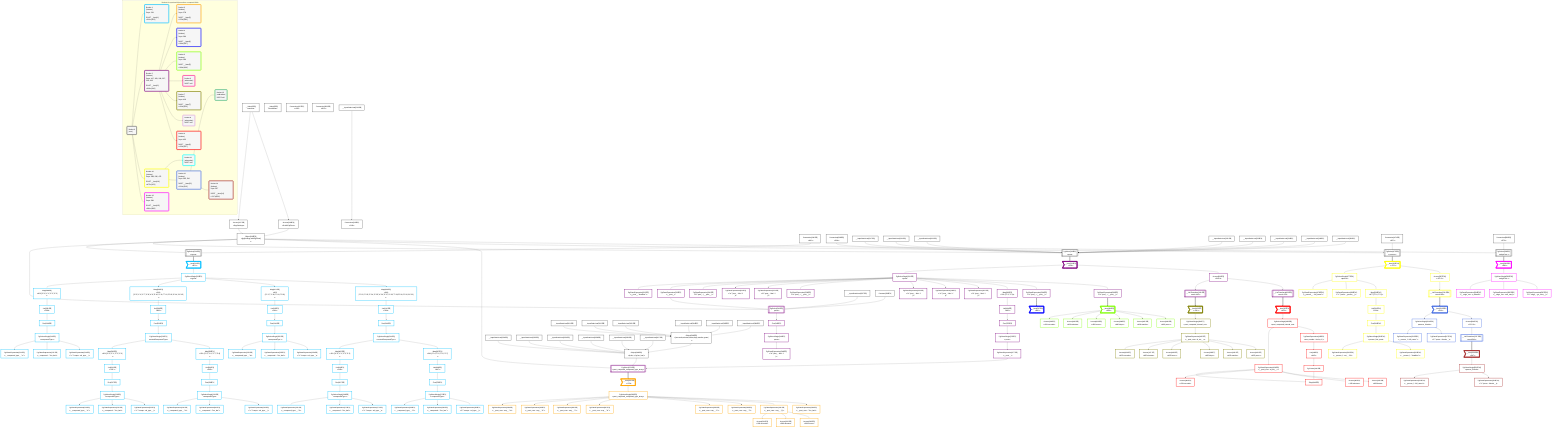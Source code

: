 graph TD
    classDef path fill:#eee,stroke:#000,color:#000
    classDef plan fill:#fff,stroke-width:3px,color:#000
    classDef itemplan fill:#fff,stroke-width:6px,color:#000
    classDef sideeffectplan fill:#f00,stroke-width:6px,color:#000
    classDef bucket fill:#f6f6f6,color:#000,stroke-width:6px,text-align:left


    %% define steps
    __Value3["__Value[3∈0]<br />ᐸcontextᐳ"]:::plan
    __Value5["__Value[5∈0]<br />ᐸrootValueᐳ"]:::plan
    Access197["Access[197∈0]<br />ᐸ3.pgSettingsᐳ"]:::plan
    Access198["Access[198∈0]<br />ᐸ3.withPgClientᐳ"]:::plan
    Object199["Object[199∈0]<br />ᐸ{pgSettings,withPgClient}ᐳ"]:::plan
    Connection200["Connection[200∈0]<br />ᐸ196ᐳ"]:::plan
    PgSelect201[["PgSelect[201∈0]<br />ᐸtypesᐳ"]]:::plan
    __Item202>"__Item[202∈1]<br />ᐸ201ᐳ"]:::itemplan
    PgSelectSingle203["PgSelectSingle[203∈1]<br />ᐸtypesᐳ"]:::plan
    Map588["Map[588∈1]<br />ᐸ203:{”0”:0,”1”:1,”2”:2,”3”:3}ᐳ"]:::plan
    List589["List[589∈1]<br />ᐸ588ᐳ"]:::plan
    First209["First[209∈1]"]:::plan
    PgSelectSingle210["PgSelectSingle[210∈1]<br />ᐸcompoundTypeᐳ"]:::plan
    PgClassExpression211["PgClassExpression[211∈1]<br />ᐸ__compound_type__.”a”ᐳ"]:::plan
    PgClassExpression212["PgClassExpression[212∈1]<br />ᐸ__compound....”foo_bar”ᐳ"]:::plan
    PgClassExpression214["PgClassExpression[214∈1]<br />ᐸ”c”.”compo...nd_type__)ᐳ"]:::plan
    Map598["Map[598∈1]<br />ᐸ203:{”0”:5,”1”:6,”2”:7,”3”:8,”4”:9,”5”:10,”6”:11,”7”:12,”8”:13,”9”:14,”10”:15}ᐳ"]:::plan
    List599["List[599∈1]<br />ᐸ598ᐳ"]:::plan
    First220["First[220∈1]"]:::plan
    PgSelectSingle221["PgSelectSingle[221∈1]<br />ᐸnestedCompoundTypeᐳ"]:::plan
    Map592["Map[592∈1]<br />ᐸ221:{”0”:0,”1”:1,”2”:2,”3”:3}ᐳ"]:::plan
    List593["List[593∈1]<br />ᐸ592ᐳ"]:::plan
    First227["First[227∈1]"]:::plan
    PgSelectSingle228["PgSelectSingle[228∈1]<br />ᐸcompoundTypeᐳ"]:::plan
    PgClassExpression229["PgClassExpression[229∈1]<br />ᐸ__compound_type__.”a”ᐳ"]:::plan
    PgClassExpression230["PgClassExpression[230∈1]<br />ᐸ__compound....”foo_bar”ᐳ"]:::plan
    PgClassExpression232["PgClassExpression[232∈1]<br />ᐸ”c”.”compo...nd_type__)ᐳ"]:::plan
    Map595["Map[595∈1]<br />ᐸ221:{”0”:5,”1”:6,”2”:7,”3”:8}ᐳ"]:::plan
    List596["List[596∈1]<br />ᐸ595ᐳ"]:::plan
    First238["First[238∈1]"]:::plan
    PgSelectSingle239["PgSelectSingle[239∈1]<br />ᐸcompoundTypeᐳ"]:::plan
    PgClassExpression240["PgClassExpression[240∈1]<br />ᐸ__compound_type__.”a”ᐳ"]:::plan
    PgClassExpression241["PgClassExpression[241∈1]<br />ᐸ__compound....”foo_bar”ᐳ"]:::plan
    PgClassExpression243["PgClassExpression[243∈1]<br />ᐸ”c”.”compo...nd_type__)ᐳ"]:::plan
    Map601["Map[601∈1]<br />ᐸ203:{”0”:17,”1”:18,”2”:19,”3”:20}ᐳ"]:::plan
    List602["List[602∈1]<br />ᐸ601ᐳ"]:::plan
    First249["First[249∈1]"]:::plan
    PgSelectSingle250["PgSelectSingle[250∈1]<br />ᐸcompoundTypeᐳ"]:::plan
    PgClassExpression251["PgClassExpression[251∈1]<br />ᐸ__compound_type__.”a”ᐳ"]:::plan
    PgClassExpression252["PgClassExpression[252∈1]<br />ᐸ__compound....”foo_bar”ᐳ"]:::plan
    PgClassExpression254["PgClassExpression[254∈1]<br />ᐸ”c”.”compo...nd_type__)ᐳ"]:::plan
    Map609["Map[609∈1]<br />ᐸ203:{”0”:22,”1”:23,”2”:24,”3”:25,”4”:26,”5”:27,”6”:28,”7”:29,”8”:30,”9”:31,”10”:32}ᐳ"]:::plan
    List610["List[610∈1]<br />ᐸ609ᐳ"]:::plan
    First260["First[260∈1]"]:::plan
    PgSelectSingle261["PgSelectSingle[261∈1]<br />ᐸnestedCompoundTypeᐳ"]:::plan
    Map605["Map[605∈1]<br />ᐸ261:{”0”:0,”1”:1,”2”:2,”3”:3}ᐳ"]:::plan
    List606["List[606∈1]<br />ᐸ605ᐳ"]:::plan
    First267["First[267∈1]"]:::plan
    PgSelectSingle268["PgSelectSingle[268∈1]<br />ᐸcompoundTypeᐳ"]:::plan
    PgClassExpression269["PgClassExpression[269∈1]<br />ᐸ__compound_type__.”a”ᐳ"]:::plan
    PgClassExpression270["PgClassExpression[270∈1]<br />ᐸ__compound....”foo_bar”ᐳ"]:::plan
    PgClassExpression272["PgClassExpression[272∈1]<br />ᐸ”c”.”compo...nd_type__)ᐳ"]:::plan
    Map607["Map[607∈1]<br />ᐸ261:{”0”:4,”1”:5,”2”:6,”3”:7}ᐳ"]:::plan
    List608["List[608∈1]<br />ᐸ607ᐳ"]:::plan
    First278["First[278∈1]"]:::plan
    PgSelectSingle279["PgSelectSingle[279∈1]<br />ᐸcompoundTypeᐳ"]:::plan
    PgClassExpression280["PgClassExpression[280∈1]<br />ᐸ__compound_type__.”a”ᐳ"]:::plan
    PgClassExpression281["PgClassExpression[281∈1]<br />ᐸ__compound....”foo_bar”ᐳ"]:::plan
    PgClassExpression283["PgClassExpression[283∈1]<br />ᐸ”c”.”compo...nd_type__)ᐳ"]:::plan
    Connection308["Connection[308∈0]<br />ᐸ304ᐳ"]:::plan
    __InputStaticLeaf317["__InputStaticLeaf[317∈0]"]:::plan
    __InputStaticLeaf321["__InputStaticLeaf[321∈0]"]:::plan
    __InputStaticLeaf322["__InputStaticLeaf[322∈0]"]:::plan
    __InputStaticLeaf329["__InputStaticLeaf[329∈0]"]:::plan
    __InputStaticLeaf333["__InputStaticLeaf[333∈0]"]:::plan
    __InputStaticLeaf334["__InputStaticLeaf[334∈0]"]:::plan
    __InputStaticLeaf349["__InputStaticLeaf[349∈0]"]:::plan
    __InputStaticLeaf350["__InputStaticLeaf[350∈0]"]:::plan
    PgSelect309[["PgSelect[309∈0]<br />ᐸpostᐳ"]]:::plan
    __Item310>"__Item[310∈2]<br />ᐸ309ᐳ"]:::itemplan
    PgSelectSingle311["PgSelectSingle[311∈2]<br />ᐸpostᐳ"]:::plan
    PgClassExpression312["PgClassExpression[312∈2]<br />ᐸ__post__.”headline”ᐳ"]:::plan
    PgClassExpression315["PgClassExpression[315∈2]<br />ᐸ__post__ᐳ"]:::plan
    PgClassExpression316["PgClassExpression[316∈2]<br />ᐸ”a”.”post_...(__post__)ᐳ"]:::plan
    PgClassExpression320["PgClassExpression[320∈2]<br />ᐸ”a”.”post_...lder! */<br />)ᐳ"]:::plan
    PgClassExpression324["PgClassExpression[324∈2]<br />ᐸ”a”.”post_...lder! */<br />)ᐳ"]:::plan
    PgClassExpression328["PgClassExpression[328∈2]<br />ᐸ”a”.”post_...(__post__)ᐳ"]:::plan
    PgClassExpression332["PgClassExpression[332∈2]<br />ᐸ”a”.”post_...lder! */<br />)ᐳ"]:::plan
    PgClassExpression336["PgClassExpression[336∈2]<br />ᐸ”a”.”post_...lder! */<br />)ᐳ"]:::plan
    __InputStaticLeaf337["__InputStaticLeaf[337∈0]"]:::plan
    Constant339["Constant[339∈0]"]:::plan
    PgSelect341[["PgSelect[341∈2]<br />ᐸpostᐳ"]]:::plan
    First345["First[345∈2]"]:::plan
    PgSelectSingle346["PgSelectSingle[346∈2]<br />ᐸpostᐳ"]:::plan
    PgClassExpression348["PgClassExpression[348∈2]<br />ᐸ”a”.”post_...lder! */<br />)ᐳ"]:::plan
    PgClassExpression352["PgClassExpression[352∈2]<br />ᐸ”a”.”post_...lder! */<br />)ᐳ"]:::plan
    __InputStaticLeaf354["__InputStaticLeaf[354∈0]"]:::plan
    __InputStaticLeaf355["__InputStaticLeaf[355∈0]"]:::plan
    __InputStaticLeaf356["__InputStaticLeaf[356∈0]"]:::plan
    __InputStaticLeaf358["__InputStaticLeaf[358∈0]"]:::plan
    __InputStaticLeaf359["__InputStaticLeaf[359∈0]"]:::plan
    __InputStaticLeaf361["__InputStaticLeaf[361∈0]"]:::plan
    __InputStaticLeaf362["__InputStaticLeaf[362∈0]"]:::plan
    __InputStaticLeaf363["__InputStaticLeaf[363∈0]"]:::plan
    __InputStaticLeaf364["__InputStaticLeaf[364∈0]"]:::plan
    __InputStaticLeaf365["__InputStaticLeaf[365∈0]"]:::plan
    __InputStaticLeaf366["__InputStaticLeaf[366∈0]"]:::plan
    __InputStaticLeaf367["__InputStaticLeaf[367∈0]"]:::plan
    Object369["Object[369∈0]<br />ᐸ{seconds,minutes,hours,days,months,years}ᐳ"]:::plan
    Object368["Object[368∈0]<br />ᐸ{a,b,c,e,f,g,foo_bar}ᐳ"]:::plan
    Map603["Map[603∈2]<br />ᐸ311:{”0”:3,”1”:4}ᐳ"]:::plan
    List604["List[604∈2]<br />ᐸ603ᐳ"]:::plan
    First375["First[375∈2]"]:::plan
    PgSelectSingle376["PgSelectSingle[376∈2]<br />ᐸpostᐳ"]:::plan
    PgClassExpression377["PgClassExpression[377∈2]<br />ᐸ__post__ᐳ"]:::plan
    PgSelect378[["PgSelect[378∈2]<br />ᐸpost_computed_compound_type_arrayᐳ"]]:::plan
    __Item382>"__Item[382∈3]<br />ᐸ378ᐳ"]:::itemplan
    PgSelectSingle383["PgSelectSingle[383∈3]<br />ᐸpost_computed_compound_type_arrayᐳ"]:::plan
    PgClassExpression384["PgClassExpression[384∈3]<br />ᐸ__post_com...rray__.”a”ᐳ"]:::plan
    PgClassExpression385["PgClassExpression[385∈3]<br />ᐸ__post_com...rray__.”b”ᐳ"]:::plan
    PgClassExpression386["PgClassExpression[386∈3]<br />ᐸ__post_com...rray__.”c”ᐳ"]:::plan
    PgClassExpression387["PgClassExpression[387∈3]<br />ᐸ__post_com...rray__.”d”ᐳ"]:::plan
    PgClassExpression388["PgClassExpression[388∈3]<br />ᐸ__post_com...rray__.”e”ᐳ"]:::plan
    PgClassExpression389["PgClassExpression[389∈3]<br />ᐸ__post_com...rray__.”f”ᐳ"]:::plan
    PgClassExpression390["PgClassExpression[390∈3]<br />ᐸ__post_com...rray__.”g”ᐳ"]:::plan
    Access391["Access[391∈3]<br />ᐸ390.secondsᐳ"]:::plan
    Access392["Access[392∈3]<br />ᐸ390.minutesᐳ"]:::plan
    Access393["Access[393∈3]<br />ᐸ390.hoursᐳ"]:::plan
    PgClassExpression394["PgClassExpression[394∈3]<br />ᐸ__post_com....”foo_bar”ᐳ"]:::plan
    PgClassExpression396["PgClassExpression[396∈2]<br />ᐸ”a”.”post_...(__post__)ᐳ"]:::plan
    __Item397>"__Item[397∈4]<br />ᐸ396ᐳ"]:::itemplan
    PgClassExpression399["PgClassExpression[399∈2]<br />ᐸ”a”.”post_...(__post__)ᐳ"]:::plan
    __Item400>"__Item[400∈5]<br />ᐸ399ᐳ"]:::itemplan
    Access401["Access[401∈5]<br />ᐸ400.secondsᐳ"]:::plan
    Access402["Access[402∈5]<br />ᐸ400.minutesᐳ"]:::plan
    Access403["Access[403∈5]<br />ᐸ400.hoursᐳ"]:::plan
    Access404["Access[404∈5]<br />ᐸ400.daysᐳ"]:::plan
    Access405["Access[405∈5]<br />ᐸ400.monthsᐳ"]:::plan
    Access406["Access[406∈5]<br />ᐸ400.yearsᐳ"]:::plan
    Connection417["Connection[417∈0]<br />ᐸ413ᐳ"]:::plan
    Access600["Access[600∈2]<br />ᐸ310.0ᐳ"]:::plan
    __ListTransform419[["__ListTransform[419∈2]<br />ᐸeach:418ᐳ"]]:::plan
    __Item423>"__Item[423∈7]<br />ᐸ419ᐳ"]:::itemplan
    PgSelectSingle424["PgSelectSingle[424∈7]<br />ᐸpost_computed_interval_setᐳ"]:::plan
    PgClassExpression425["PgClassExpression[425∈7]<br />ᐸ__post_com...al_set__.vᐳ"]:::plan
    Access426["Access[426∈7]<br />ᐸ425.secondsᐳ"]:::plan
    Access427["Access[427∈7]<br />ᐸ425.minutesᐳ"]:::plan
    Access428["Access[428∈7]<br />ᐸ425.hoursᐳ"]:::plan
    Access429["Access[429∈7]<br />ᐸ425.daysᐳ"]:::plan
    Access430["Access[430∈7]<br />ᐸ425.monthsᐳ"]:::plan
    Access431["Access[431∈7]<br />ᐸ425.yearsᐳ"]:::plan
    __ListTransform433[["__ListTransform[433∈2]<br />ᐸeach:432ᐳ"]]:::plan
    __Item437>"__Item[437∈9]<br />ᐸ433ᐳ"]:::itemplan
    PgSelectSingle438["PgSelectSingle[438∈9]<br />ᐸpost_computed_interval_setᐳ"]:::plan
    PgClassExpression439["PgClassExpression[439∈9]<br />ᐸ__post_com...al_set__.vᐳ"]:::plan
    PgClassExpression445["PgClassExpression[445∈9]<br />ᐸrow_number...tion by 1)ᐳ"]:::plan
    List446["List[446∈9]<br />ᐸ445ᐳ"]:::plan
    PgCursor444["PgCursor[444∈9]"]:::plan
    Edge440["Edge[440∈9]"]:::plan
    Access441["Access[441∈9]<br />ᐸ439.secondsᐳ"]:::plan
    Access442["Access[442∈9]<br />ᐸ439.minutesᐳ"]:::plan
    Access443["Access[443∈9]<br />ᐸ439.hoursᐳ"]:::plan
    Connection474["Connection[474∈0]<br />ᐸ470ᐳ"]:::plan
    PgSelect475[["PgSelect[475∈0]<br />ᐸpersonᐳ"]]:::plan
    __Item476>"__Item[476∈10]<br />ᐸ475ᐳ"]:::itemplan
    PgSelectSingle477["PgSelectSingle[477∈10]<br />ᐸpersonᐳ"]:::plan
    PgClassExpression478["PgClassExpression[478∈10]<br />ᐸ__person__...full_name”ᐳ"]:::plan
    PgClassExpression480["PgClassExpression[480∈10]<br />ᐸ”c”.”perso..._person__)ᐳ"]:::plan
    Connection508["Connection[508∈0]<br />ᐸ504ᐳ"]:::plan
    Access597["Access[597∈10]<br />ᐸ476.2ᐳ"]:::plan
    __ListTransform510[["__ListTransform[510∈10]<br />ᐸeach:509ᐳ"]]:::plan
    __Item513>"__Item[513∈12]<br />ᐸ510ᐳ"]:::itemplan
    PgSelectSingle514["PgSelectSingle[514∈12]<br />ᐸperson_friendsᐳ"]:::plan
    PgClassExpression515["PgClassExpression[515∈12]<br />ᐸ__person_f...full_name”ᐳ"]:::plan
    PgClassExpression517["PgClassExpression[517∈12]<br />ᐸ”c”.”perso...friends__)ᐳ"]:::plan
    __InputStaticLeaf518["__InputStaticLeaf[518∈0]"]:::plan
    Connection545["Connection[545∈0]<br />ᐸ541ᐳ"]:::plan
    Access594["Access[594∈12]<br />ᐸ513.0ᐳ"]:::plan
    __ListTransform547[["__ListTransform[547∈12]<br />ᐸeach:546ᐳ"]]:::plan
    __Item550>"__Item[550∈14]<br />ᐸ547ᐳ"]:::itemplan
    PgSelectSingle551["PgSelectSingle[551∈14]<br />ᐸperson_friendsᐳ"]:::plan
    PgClassExpression552["PgClassExpression[552∈14]<br />ᐸ__person_f...full_name”ᐳ"]:::plan
    PgClassExpression554["PgClassExpression[554∈14]<br />ᐸ”c”.”perso...friends__)ᐳ"]:::plan
    Map590["Map[590∈10]<br />ᐸ477:{”0”:0,”1”:1}ᐳ"]:::plan
    List591["List[591∈10]<br />ᐸ590ᐳ"]:::plan
    First560["First[560∈10]"]:::plan
    PgSelectSingle561["PgSelectSingle[561∈10]<br />ᐸperson_first_postᐳ"]:::plan
    PgClassExpression562["PgClassExpression[562∈10]<br />ᐸ__person_f...ost__.”id”ᐳ"]:::plan
    PgClassExpression563["PgClassExpression[563∈10]<br />ᐸ__person_f...”headline”ᐳ"]:::plan
    Connection580["Connection[580∈0]<br />ᐸ576ᐳ"]:::plan
    PgSelect581[["PgSelect[581∈0]<br />ᐸedgeCaseᐳ"]]:::plan
    __Item582>"__Item[582∈15]<br />ᐸ581ᐳ"]:::itemplan
    PgSelectSingle583["PgSelectSingle[583∈15]<br />ᐸedgeCaseᐳ"]:::plan
    PgClassExpression584["PgClassExpression[584∈15]<br />ᐸ__edge_cas...s_default”ᐳ"]:::plan
    PgClassExpression585["PgClassExpression[585∈15]<br />ᐸ__edge_cas...cast_easy”ᐳ"]:::plan
    PgClassExpression587["PgClassExpression[587∈15]<br />ᐸ”c”.”edge_...ge_case__)ᐳ"]:::plan

    %% plan dependencies
    __Value3 --> Access197
    __Value3 --> Access198
    Access197 & Access198 --> Object199
    Object199 & Connection200 --> PgSelect201
    PgSelect201 ==> __Item202
    __Item202 --> PgSelectSingle203
    PgSelectSingle203 --> Map588
    Map588 --> List589
    List589 --> First209
    First209 --> PgSelectSingle210
    PgSelectSingle210 --> PgClassExpression211
    PgSelectSingle210 --> PgClassExpression212
    PgSelectSingle210 --> PgClassExpression214
    PgSelectSingle203 --> Map598
    Map598 --> List599
    List599 --> First220
    First220 --> PgSelectSingle221
    PgSelectSingle221 --> Map592
    Map592 --> List593
    List593 --> First227
    First227 --> PgSelectSingle228
    PgSelectSingle228 --> PgClassExpression229
    PgSelectSingle228 --> PgClassExpression230
    PgSelectSingle228 --> PgClassExpression232
    PgSelectSingle221 --> Map595
    Map595 --> List596
    List596 --> First238
    First238 --> PgSelectSingle239
    PgSelectSingle239 --> PgClassExpression240
    PgSelectSingle239 --> PgClassExpression241
    PgSelectSingle239 --> PgClassExpression243
    PgSelectSingle203 --> Map601
    Map601 --> List602
    List602 --> First249
    First249 --> PgSelectSingle250
    PgSelectSingle250 --> PgClassExpression251
    PgSelectSingle250 --> PgClassExpression252
    PgSelectSingle250 --> PgClassExpression254
    PgSelectSingle203 --> Map609
    Map609 --> List610
    List610 --> First260
    First260 --> PgSelectSingle261
    PgSelectSingle261 --> Map605
    Map605 --> List606
    List606 --> First267
    First267 --> PgSelectSingle268
    PgSelectSingle268 --> PgClassExpression269
    PgSelectSingle268 --> PgClassExpression270
    PgSelectSingle268 --> PgClassExpression272
    PgSelectSingle261 --> Map607
    Map607 --> List608
    List608 --> First278
    First278 --> PgSelectSingle279
    PgSelectSingle279 --> PgClassExpression280
    PgSelectSingle279 --> PgClassExpression281
    PgSelectSingle279 --> PgClassExpression283
    Object199 & Connection308 & __InputStaticLeaf317 & __InputStaticLeaf321 & __InputStaticLeaf322 & __InputStaticLeaf329 & __InputStaticLeaf333 & __InputStaticLeaf334 & __InputStaticLeaf349 & __InputStaticLeaf350 --> PgSelect309
    PgSelect309 ==> __Item310
    __Item310 --> PgSelectSingle311
    PgSelectSingle311 --> PgClassExpression312
    PgSelectSingle311 --> PgClassExpression315
    PgSelectSingle311 --> PgClassExpression316
    PgSelectSingle311 --> PgClassExpression320
    PgSelectSingle311 --> PgClassExpression324
    PgSelectSingle311 --> PgClassExpression328
    PgSelectSingle311 --> PgClassExpression332
    PgSelectSingle311 --> PgClassExpression336
    Object199 & PgClassExpression315 & __InputStaticLeaf337 & Constant339 --> PgSelect341
    PgSelect341 --> First345
    First345 --> PgSelectSingle346
    PgSelectSingle346 --> PgClassExpression348
    PgSelectSingle311 --> PgClassExpression352
    __InputStaticLeaf361 & __InputStaticLeaf362 & __InputStaticLeaf363 & __InputStaticLeaf364 & __InputStaticLeaf365 & __InputStaticLeaf366 --> Object369
    __InputStaticLeaf354 & __InputStaticLeaf355 & __InputStaticLeaf356 & __InputStaticLeaf358 & __InputStaticLeaf359 & Object369 & __InputStaticLeaf367 --> Object368
    PgSelectSingle311 --> Map603
    Map603 --> List604
    List604 --> First375
    First375 --> PgSelectSingle376
    PgSelectSingle376 --> PgClassExpression377
    Object199 & PgClassExpression377 & Object368 --> PgSelect378
    PgSelect378 ==> __Item382
    __Item382 --> PgSelectSingle383
    PgSelectSingle383 --> PgClassExpression384
    PgSelectSingle383 --> PgClassExpression385
    PgSelectSingle383 --> PgClassExpression386
    PgSelectSingle383 --> PgClassExpression387
    PgSelectSingle383 --> PgClassExpression388
    PgSelectSingle383 --> PgClassExpression389
    PgSelectSingle383 --> PgClassExpression390
    PgClassExpression390 --> Access391
    PgClassExpression390 --> Access392
    PgClassExpression390 --> Access393
    PgSelectSingle383 --> PgClassExpression394
    PgSelectSingle311 --> PgClassExpression396
    PgClassExpression396 ==> __Item397
    PgSelectSingle311 --> PgClassExpression399
    PgClassExpression399 ==> __Item400
    __Item400 --> Access401
    __Item400 --> Access402
    __Item400 --> Access403
    __Item400 --> Access404
    __Item400 --> Access405
    __Item400 --> Access406
    __Item310 --> Access600
    Access600 --> __ListTransform419
    __ListTransform419 ==> __Item423
    __Item423 --> PgSelectSingle424
    PgSelectSingle424 --> PgClassExpression425
    PgClassExpression425 --> Access426
    PgClassExpression425 --> Access427
    PgClassExpression425 --> Access428
    PgClassExpression425 --> Access429
    PgClassExpression425 --> Access430
    PgClassExpression425 --> Access431
    Access600 --> __ListTransform433
    __ListTransform433 ==> __Item437
    __Item437 --> PgSelectSingle438
    PgSelectSingle438 --> PgClassExpression439
    PgSelectSingle438 --> PgClassExpression445
    PgClassExpression445 --> List446
    List446 --> PgCursor444
    PgClassExpression439 & PgCursor444 --> Edge440
    PgClassExpression439 --> Access441
    PgClassExpression439 --> Access442
    PgClassExpression439 --> Access443
    Object199 & Connection474 --> PgSelect475
    PgSelect475 ==> __Item476
    __Item476 --> PgSelectSingle477
    PgSelectSingle477 --> PgClassExpression478
    PgSelectSingle477 --> PgClassExpression480
    __Item476 --> Access597
    Access597 --> __ListTransform510
    __ListTransform510 ==> __Item513
    __Item513 --> PgSelectSingle514
    PgSelectSingle514 --> PgClassExpression515
    PgSelectSingle514 --> PgClassExpression517
    __InputStaticLeaf518 --> Connection545
    __Item513 --> Access594
    Access594 --> __ListTransform547
    __ListTransform547 ==> __Item550
    __Item550 --> PgSelectSingle551
    PgSelectSingle551 --> PgClassExpression552
    PgSelectSingle551 --> PgClassExpression554
    PgSelectSingle477 --> Map590
    Map590 --> List591
    List591 --> First560
    First560 --> PgSelectSingle561
    PgSelectSingle561 --> PgClassExpression562
    PgSelectSingle561 --> PgClassExpression563
    Object199 & Connection580 --> PgSelect581
    PgSelect581 ==> __Item582
    __Item582 --> PgSelectSingle583
    PgSelectSingle583 --> PgClassExpression584
    PgSelectSingle583 --> PgClassExpression585
    PgSelectSingle583 --> PgClassExpression587

    %% plan-to-path relationships

    subgraph "Buckets for queries/v4/procedure-computed-fields"
    Bucket0("Bucket 0<br />(root)"):::bucket
    classDef bucket0 stroke:#696969
    class Bucket0,__Value3,__Value5,Access197,Access198,Object199,Connection200,PgSelect201,Connection308,PgSelect309,__InputStaticLeaf317,__InputStaticLeaf321,__InputStaticLeaf322,__InputStaticLeaf329,__InputStaticLeaf333,__InputStaticLeaf334,__InputStaticLeaf337,Constant339,__InputStaticLeaf349,__InputStaticLeaf350,__InputStaticLeaf354,__InputStaticLeaf355,__InputStaticLeaf356,__InputStaticLeaf358,__InputStaticLeaf359,__InputStaticLeaf361,__InputStaticLeaf362,__InputStaticLeaf363,__InputStaticLeaf364,__InputStaticLeaf365,__InputStaticLeaf366,__InputStaticLeaf367,Object368,Object369,Connection417,Connection474,PgSelect475,Connection508,__InputStaticLeaf518,Connection545,Connection580,PgSelect581 bucket0
    Bucket1("Bucket 1<br />(listItem)<br />Deps: 201<br /><br />ROOT __Item{1}ᐸ201ᐳ[202]"):::bucket
    classDef bucket1 stroke:#00bfff
    class Bucket1,__Item202,PgSelectSingle203,First209,PgSelectSingle210,PgClassExpression211,PgClassExpression212,PgClassExpression214,First220,PgSelectSingle221,First227,PgSelectSingle228,PgClassExpression229,PgClassExpression230,PgClassExpression232,First238,PgSelectSingle239,PgClassExpression240,PgClassExpression241,PgClassExpression243,First249,PgSelectSingle250,PgClassExpression251,PgClassExpression252,PgClassExpression254,First260,PgSelectSingle261,First267,PgSelectSingle268,PgClassExpression269,PgClassExpression270,PgClassExpression272,First278,PgSelectSingle279,PgClassExpression280,PgClassExpression281,PgClassExpression283,Map588,List589,Map592,List593,Map595,List596,Map598,List599,Map601,List602,Map605,List606,Map607,List608,Map609,List610 bucket1
    Bucket2("Bucket 2<br />(listItem)<br />Deps: 417, 309, 199, 337, 339, 368<br /><br />ROOT __Item{2}ᐸ309ᐳ[310]"):::bucket
    classDef bucket2 stroke:#7f007f
    class Bucket2,__Item310,PgSelectSingle311,PgClassExpression312,PgClassExpression315,PgClassExpression316,PgClassExpression320,PgClassExpression324,PgClassExpression328,PgClassExpression332,PgClassExpression336,PgSelect341,First345,PgSelectSingle346,PgClassExpression348,PgClassExpression352,First375,PgSelectSingle376,PgClassExpression377,PgSelect378,PgClassExpression396,PgClassExpression399,__ListTransform419,__ListTransform433,Access600,Map603,List604 bucket2
    Bucket3("Bucket 3<br />(listItem)<br />Deps: 378<br /><br />ROOT __Item{3}ᐸ378ᐳ[382]"):::bucket
    classDef bucket3 stroke:#ffa500
    class Bucket3,__Item382,PgSelectSingle383,PgClassExpression384,PgClassExpression385,PgClassExpression386,PgClassExpression387,PgClassExpression388,PgClassExpression389,PgClassExpression390,Access391,Access392,Access393,PgClassExpression394 bucket3
    Bucket4("Bucket 4<br />(listItem)<br />Deps: 396<br /><br />ROOT __Item{4}ᐸ396ᐳ[397]"):::bucket
    classDef bucket4 stroke:#0000ff
    class Bucket4,__Item397 bucket4
    Bucket5("Bucket 5<br />(listItem)<br />Deps: 399<br /><br />ROOT __Item{5}ᐸ399ᐳ[400]"):::bucket
    classDef bucket5 stroke:#7fff00
    class Bucket5,__Item400,Access401,Access402,Access403,Access404,Access405,Access406 bucket5
    Bucket6("Bucket 6<br />(subroutine)<br />ROOT null"):::bucket
    classDef bucket6 stroke:#ff1493
    class Bucket6 bucket6
    Bucket7("Bucket 7<br />(listItem)<br />Deps: 419<br /><br />ROOT __Item{7}ᐸ419ᐳ[423]"):::bucket
    classDef bucket7 stroke:#808000
    class Bucket7,__Item423,PgSelectSingle424,PgClassExpression425,Access426,Access427,Access428,Access429,Access430,Access431 bucket7
    Bucket8("Bucket 8<br />(subroutine)<br />ROOT null"):::bucket
    classDef bucket8 stroke:#dda0dd
    class Bucket8 bucket8
    Bucket9("Bucket 9<br />(listItem)<br />Deps: 433<br /><br />ROOT __Item{9}ᐸ433ᐳ[437]"):::bucket
    classDef bucket9 stroke:#ff0000
    class Bucket9,__Item437,PgSelectSingle438,PgClassExpression439,Edge440,Access441,Access442,Access443,PgCursor444,PgClassExpression445,List446 bucket9
    Bucket10("Bucket 10<br />(listItem)<br />Deps: 508, 545, 475<br /><br />ROOT __Item{10}ᐸ475ᐳ[476]"):::bucket
    classDef bucket10 stroke:#ffff00
    class Bucket10,__Item476,PgSelectSingle477,PgClassExpression478,PgClassExpression480,__ListTransform510,First560,PgSelectSingle561,PgClassExpression562,PgClassExpression563,Map590,List591,Access597 bucket10
    Bucket11("Bucket 11<br />(subroutine)<br />ROOT null"):::bucket
    classDef bucket11 stroke:#00ffff
    class Bucket11 bucket11
    Bucket12("Bucket 12<br />(listItem)<br />Deps: 545, 510<br /><br />ROOT __Item{12}ᐸ510ᐳ[513]"):::bucket
    classDef bucket12 stroke:#4169e1
    class Bucket12,__Item513,PgSelectSingle514,PgClassExpression515,PgClassExpression517,__ListTransform547,Access594 bucket12
    Bucket13("Bucket 13<br />(subroutine)<br />ROOT null"):::bucket
    classDef bucket13 stroke:#3cb371
    class Bucket13 bucket13
    Bucket14("Bucket 14<br />(listItem)<br />Deps: 547<br /><br />ROOT __Item{14}ᐸ547ᐳ[550]"):::bucket
    classDef bucket14 stroke:#a52a2a
    class Bucket14,__Item550,PgSelectSingle551,PgClassExpression552,PgClassExpression554 bucket14
    Bucket15("Bucket 15<br />(listItem)<br />Deps: 581<br /><br />ROOT __Item{15}ᐸ581ᐳ[582]"):::bucket
    classDef bucket15 stroke:#ff00ff
    class Bucket15,__Item582,PgSelectSingle583,PgClassExpression584,PgClassExpression585,PgClassExpression587 bucket15
    Bucket0 --> Bucket1 & Bucket2 & Bucket10 & Bucket15
    Bucket2 --> Bucket3 & Bucket4 & Bucket5 & Bucket6 & Bucket7 & Bucket8 & Bucket9
    Bucket10 --> Bucket11 & Bucket12
    Bucket12 --> Bucket13 & Bucket14
    end